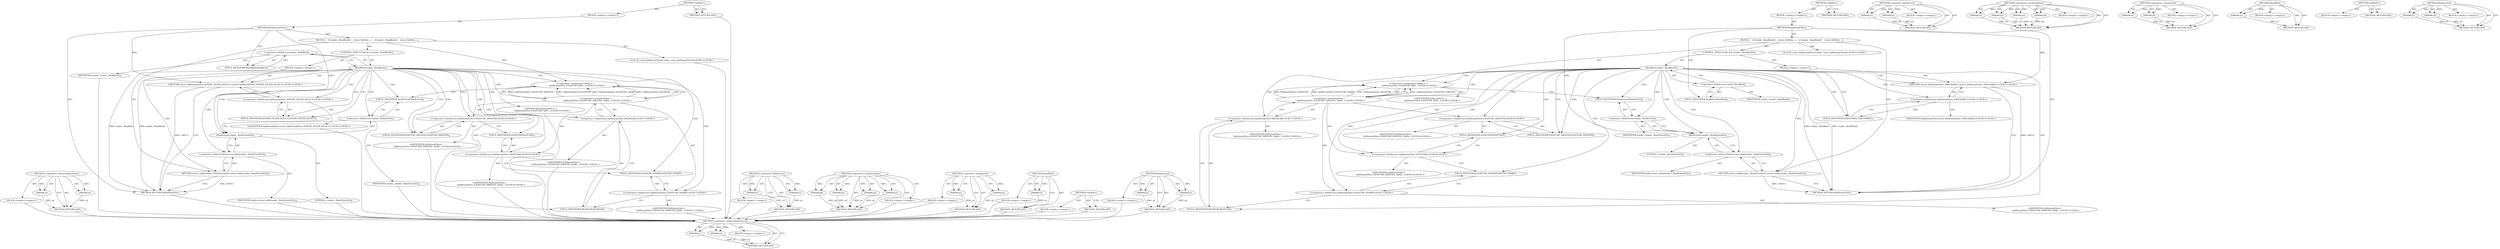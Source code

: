 digraph "ReadLiteral" {
vulnerable_88 [label=<(METHOD,&lt;operator&gt;.indirectIndexAccess)>];
vulnerable_89 [label=<(PARAM,p1)>];
vulnerable_90 [label=<(PARAM,p2)>];
vulnerable_91 [label=<(BLOCK,&lt;empty&gt;,&lt;empty&gt;)>];
vulnerable_92 [label=<(METHOD_RETURN,ANY)>];
vulnerable_6 [label=<(METHOD,&lt;global&gt;)<SUB>1</SUB>>];
vulnerable_7 [label=<(BLOCK,&lt;empty&gt;,&lt;empty&gt;)<SUB>1</SUB>>];
vulnerable_8 [label=<(METHOD,ReadInterpFilter)<SUB>1</SUB>>];
vulnerable_9 [label=<(BLOCK,{
   if (reader_.ReadBool())
    return Vp9Inte...,{
   if (reader_.ReadBool())
    return Vp9Inte...)<SUB>1</SUB>>];
vulnerable_10 [label=<(CONTROL_STRUCTURE,IF,if (reader_.ReadBool()))<SUB>2</SUB>>];
vulnerable_11 [label=<(ReadBool,reader_.ReadBool())<SUB>2</SUB>>];
vulnerable_12 [label=<(&lt;operator&gt;.fieldAccess,reader_.ReadBool)<SUB>2</SUB>>];
vulnerable_13 [label=<(IDENTIFIER,reader_,reader_.ReadBool())<SUB>2</SUB>>];
vulnerable_14 [label=<(FIELD_IDENTIFIER,ReadBool,ReadBool)<SUB>2</SUB>>];
vulnerable_15 [label=<(BLOCK,&lt;empty&gt;,&lt;empty&gt;)<SUB>3</SUB>>];
vulnerable_16 [label="<(RETURN,return Vp9InterpFilter::SWICHABLE;,return Vp9InterpFilter::SWICHABLE;)<SUB>3</SUB>>"];
vulnerable_17 [label="<(&lt;operator&gt;.fieldAccess,Vp9InterpFilter::SWICHABLE)<SUB>3</SUB>>"];
vulnerable_18 [label="<(IDENTIFIER,Vp9InterpFilter,return Vp9InterpFilter::SWICHABLE;)<SUB>3</SUB>>"];
vulnerable_19 [label=<(FIELD_IDENTIFIER,SWICHABLE,SWICHABLE)<SUB>3</SUB>>];
vulnerable_20 [label="<(LOCAL,const Vp9InterpFilter[] table: const Vp9InterpFilter[])<SUB>5</SUB>>"];
vulnerable_21 [label="<(&lt;operator&gt;.assignment,table[] = {
      Vp9InterpFilter::EIGHTTAP_SMO...)<SUB>5</SUB>>"];
vulnerable_22 [label="<(IDENTIFIER,table,table[] = {
      Vp9InterpFilter::EIGHTTAP_SMO...)<SUB>5</SUB>>"];
vulnerable_23 [label="<(&lt;operator&gt;.arrayInitializer,{
      Vp9InterpFilter::EIGHTTAP_SMOOTH, Vp9In...)<SUB>5</SUB>>"];
vulnerable_24 [label="<(&lt;operator&gt;.fieldAccess,Vp9InterpFilter::EIGHTTAP_SMOOTH)<SUB>6</SUB>>"];
vulnerable_25 [label="<(IDENTIFIER,Vp9InterpFilter,{
      Vp9InterpFilter::EIGHTTAP_SMOOTH, Vp9In...)<SUB>6</SUB>>"];
vulnerable_26 [label=<(FIELD_IDENTIFIER,EIGHTTAP_SMOOTH,EIGHTTAP_SMOOTH)<SUB>6</SUB>>];
vulnerable_27 [label="<(&lt;operator&gt;.fieldAccess,Vp9InterpFilter::EIGHTTAP)<SUB>6</SUB>>"];
vulnerable_28 [label="<(IDENTIFIER,Vp9InterpFilter,{
      Vp9InterpFilter::EIGHTTAP_SMOOTH, Vp9In...)<SUB>6</SUB>>"];
vulnerable_29 [label=<(FIELD_IDENTIFIER,EIGHTTAP,EIGHTTAP)<SUB>6</SUB>>];
vulnerable_30 [label="<(&lt;operator&gt;.fieldAccess,Vp9InterpFilter::EIGHTTAP_SHARP)<SUB>7</SUB>>"];
vulnerable_31 [label="<(IDENTIFIER,Vp9InterpFilter,{
      Vp9InterpFilter::EIGHTTAP_SMOOTH, Vp9In...)<SUB>7</SUB>>"];
vulnerable_32 [label=<(FIELD_IDENTIFIER,EIGHTTAP_SHARP,EIGHTTAP_SHARP)<SUB>7</SUB>>];
vulnerable_33 [label="<(&lt;operator&gt;.fieldAccess,Vp9InterpFilter::BILINEAR)<SUB>7</SUB>>"];
vulnerable_34 [label="<(IDENTIFIER,Vp9InterpFilter,{
      Vp9InterpFilter::EIGHTTAP_SMOOTH, Vp9In...)<SUB>7</SUB>>"];
vulnerable_35 [label=<(FIELD_IDENTIFIER,BILINEAR,BILINEAR)<SUB>7</SUB>>];
vulnerable_36 [label=<(RETURN,return table[reader_.ReadLiteral(2)];,return table[reader_.ReadLiteral(2)];)<SUB>9</SUB>>];
vulnerable_37 [label=<(&lt;operator&gt;.indirectIndexAccess,table[reader_.ReadLiteral(2)])<SUB>9</SUB>>];
vulnerable_38 [label=<(IDENTIFIER,table,return table[reader_.ReadLiteral(2)];)<SUB>9</SUB>>];
vulnerable_39 [label=<(ReadLiteral,reader_.ReadLiteral(2))<SUB>9</SUB>>];
vulnerable_40 [label=<(&lt;operator&gt;.fieldAccess,reader_.ReadLiteral)<SUB>9</SUB>>];
vulnerable_41 [label=<(IDENTIFIER,reader_,reader_.ReadLiteral(2))<SUB>9</SUB>>];
vulnerable_42 [label=<(FIELD_IDENTIFIER,ReadLiteral,ReadLiteral)<SUB>9</SUB>>];
vulnerable_43 [label=<(LITERAL,2,reader_.ReadLiteral(2))<SUB>9</SUB>>];
vulnerable_44 [label=<(METHOD_RETURN,Vp9InterpFilter)<SUB>1</SUB>>];
vulnerable_46 [label=<(METHOD_RETURN,ANY)<SUB>1</SUB>>];
vulnerable_71 [label=<(METHOD,&lt;operator&gt;.fieldAccess)>];
vulnerable_72 [label=<(PARAM,p1)>];
vulnerable_73 [label=<(PARAM,p2)>];
vulnerable_74 [label=<(BLOCK,&lt;empty&gt;,&lt;empty&gt;)>];
vulnerable_75 [label=<(METHOD_RETURN,ANY)>];
vulnerable_81 [label=<(METHOD,&lt;operator&gt;.arrayInitializer)>];
vulnerable_82 [label=<(PARAM,p1)>];
vulnerable_83 [label=<(PARAM,p2)>];
vulnerable_84 [label=<(PARAM,p3)>];
vulnerable_85 [label=<(PARAM,p4)>];
vulnerable_86 [label=<(BLOCK,&lt;empty&gt;,&lt;empty&gt;)>];
vulnerable_87 [label=<(METHOD_RETURN,ANY)>];
vulnerable_76 [label=<(METHOD,&lt;operator&gt;.assignment)>];
vulnerable_77 [label=<(PARAM,p1)>];
vulnerable_78 [label=<(PARAM,p2)>];
vulnerable_79 [label=<(BLOCK,&lt;empty&gt;,&lt;empty&gt;)>];
vulnerable_80 [label=<(METHOD_RETURN,ANY)>];
vulnerable_67 [label=<(METHOD,ReadBool)>];
vulnerable_68 [label=<(PARAM,p1)>];
vulnerable_69 [label=<(BLOCK,&lt;empty&gt;,&lt;empty&gt;)>];
vulnerable_70 [label=<(METHOD_RETURN,ANY)>];
vulnerable_61 [label=<(METHOD,&lt;global&gt;)<SUB>1</SUB>>];
vulnerable_62 [label=<(BLOCK,&lt;empty&gt;,&lt;empty&gt;)>];
vulnerable_63 [label=<(METHOD_RETURN,ANY)>];
vulnerable_93 [label=<(METHOD,ReadLiteral)>];
vulnerable_94 [label=<(PARAM,p1)>];
vulnerable_95 [label=<(PARAM,p2)>];
vulnerable_96 [label=<(BLOCK,&lt;empty&gt;,&lt;empty&gt;)>];
vulnerable_97 [label=<(METHOD_RETURN,ANY)>];
fixed_88 [label=<(METHOD,&lt;operator&gt;.indirectIndexAccess)>];
fixed_89 [label=<(PARAM,p1)>];
fixed_90 [label=<(PARAM,p2)>];
fixed_91 [label=<(BLOCK,&lt;empty&gt;,&lt;empty&gt;)>];
fixed_92 [label=<(METHOD_RETURN,ANY)>];
fixed_6 [label=<(METHOD,&lt;global&gt;)<SUB>1</SUB>>];
fixed_7 [label=<(BLOCK,&lt;empty&gt;,&lt;empty&gt;)<SUB>1</SUB>>];
fixed_8 [label=<(METHOD,ReadInterpFilter)<SUB>1</SUB>>];
fixed_9 [label=<(BLOCK,{
   if (reader_.ReadBool())
    return Vp9Inte...,{
   if (reader_.ReadBool())
    return Vp9Inte...)<SUB>1</SUB>>];
fixed_10 [label=<(CONTROL_STRUCTURE,IF,if (reader_.ReadBool()))<SUB>2</SUB>>];
fixed_11 [label=<(ReadBool,reader_.ReadBool())<SUB>2</SUB>>];
fixed_12 [label=<(&lt;operator&gt;.fieldAccess,reader_.ReadBool)<SUB>2</SUB>>];
fixed_13 [label=<(IDENTIFIER,reader_,reader_.ReadBool())<SUB>2</SUB>>];
fixed_14 [label=<(FIELD_IDENTIFIER,ReadBool,ReadBool)<SUB>2</SUB>>];
fixed_15 [label=<(BLOCK,&lt;empty&gt;,&lt;empty&gt;)<SUB>3</SUB>>];
fixed_16 [label="<(RETURN,return Vp9InterpFilter::INTERP_FILTER_SELECT;,return Vp9InterpFilter::INTERP_FILTER_SELECT;)<SUB>3</SUB>>"];
fixed_17 [label="<(&lt;operator&gt;.fieldAccess,Vp9InterpFilter::INTERP_FILTER_SELECT)<SUB>3</SUB>>"];
fixed_18 [label="<(IDENTIFIER,Vp9InterpFilter,return Vp9InterpFilter::INTERP_FILTER_SELECT;)<SUB>3</SUB>>"];
fixed_19 [label=<(FIELD_IDENTIFIER,INTERP_FILTER_SELECT,INTERP_FILTER_SELECT)<SUB>3</SUB>>];
fixed_20 [label="<(LOCAL,const Vp9InterpFilter[] table: const Vp9InterpFilter[])<SUB>5</SUB>>"];
fixed_21 [label="<(&lt;operator&gt;.assignment,table[] = {
      Vp9InterpFilter::EIGHTTAP_SMO...)<SUB>5</SUB>>"];
fixed_22 [label="<(IDENTIFIER,table,table[] = {
      Vp9InterpFilter::EIGHTTAP_SMO...)<SUB>5</SUB>>"];
fixed_23 [label="<(&lt;operator&gt;.arrayInitializer,{
      Vp9InterpFilter::EIGHTTAP_SMOOTH, Vp9In...)<SUB>5</SUB>>"];
fixed_24 [label="<(&lt;operator&gt;.fieldAccess,Vp9InterpFilter::EIGHTTAP_SMOOTH)<SUB>6</SUB>>"];
fixed_25 [label="<(IDENTIFIER,Vp9InterpFilter,{
      Vp9InterpFilter::EIGHTTAP_SMOOTH, Vp9In...)<SUB>6</SUB>>"];
fixed_26 [label=<(FIELD_IDENTIFIER,EIGHTTAP_SMOOTH,EIGHTTAP_SMOOTH)<SUB>6</SUB>>];
fixed_27 [label="<(&lt;operator&gt;.fieldAccess,Vp9InterpFilter::EIGHTTAP)<SUB>6</SUB>>"];
fixed_28 [label="<(IDENTIFIER,Vp9InterpFilter,{
      Vp9InterpFilter::EIGHTTAP_SMOOTH, Vp9In...)<SUB>6</SUB>>"];
fixed_29 [label=<(FIELD_IDENTIFIER,EIGHTTAP,EIGHTTAP)<SUB>6</SUB>>];
fixed_30 [label="<(&lt;operator&gt;.fieldAccess,Vp9InterpFilter::EIGHTTAP_SHARP)<SUB>7</SUB>>"];
fixed_31 [label="<(IDENTIFIER,Vp9InterpFilter,{
      Vp9InterpFilter::EIGHTTAP_SMOOTH, Vp9In...)<SUB>7</SUB>>"];
fixed_32 [label=<(FIELD_IDENTIFIER,EIGHTTAP_SHARP,EIGHTTAP_SHARP)<SUB>7</SUB>>];
fixed_33 [label="<(&lt;operator&gt;.fieldAccess,Vp9InterpFilter::BILINEAR)<SUB>7</SUB>>"];
fixed_34 [label="<(IDENTIFIER,Vp9InterpFilter,{
      Vp9InterpFilter::EIGHTTAP_SMOOTH, Vp9In...)<SUB>7</SUB>>"];
fixed_35 [label=<(FIELD_IDENTIFIER,BILINEAR,BILINEAR)<SUB>7</SUB>>];
fixed_36 [label=<(RETURN,return table[reader_.ReadLiteral(2)];,return table[reader_.ReadLiteral(2)];)<SUB>9</SUB>>];
fixed_37 [label=<(&lt;operator&gt;.indirectIndexAccess,table[reader_.ReadLiteral(2)])<SUB>9</SUB>>];
fixed_38 [label=<(IDENTIFIER,table,return table[reader_.ReadLiteral(2)];)<SUB>9</SUB>>];
fixed_39 [label=<(ReadLiteral,reader_.ReadLiteral(2))<SUB>9</SUB>>];
fixed_40 [label=<(&lt;operator&gt;.fieldAccess,reader_.ReadLiteral)<SUB>9</SUB>>];
fixed_41 [label=<(IDENTIFIER,reader_,reader_.ReadLiteral(2))<SUB>9</SUB>>];
fixed_42 [label=<(FIELD_IDENTIFIER,ReadLiteral,ReadLiteral)<SUB>9</SUB>>];
fixed_43 [label=<(LITERAL,2,reader_.ReadLiteral(2))<SUB>9</SUB>>];
fixed_44 [label=<(METHOD_RETURN,Vp9InterpFilter)<SUB>1</SUB>>];
fixed_46 [label=<(METHOD_RETURN,ANY)<SUB>1</SUB>>];
fixed_71 [label=<(METHOD,&lt;operator&gt;.fieldAccess)>];
fixed_72 [label=<(PARAM,p1)>];
fixed_73 [label=<(PARAM,p2)>];
fixed_74 [label=<(BLOCK,&lt;empty&gt;,&lt;empty&gt;)>];
fixed_75 [label=<(METHOD_RETURN,ANY)>];
fixed_81 [label=<(METHOD,&lt;operator&gt;.arrayInitializer)>];
fixed_82 [label=<(PARAM,p1)>];
fixed_83 [label=<(PARAM,p2)>];
fixed_84 [label=<(PARAM,p3)>];
fixed_85 [label=<(PARAM,p4)>];
fixed_86 [label=<(BLOCK,&lt;empty&gt;,&lt;empty&gt;)>];
fixed_87 [label=<(METHOD_RETURN,ANY)>];
fixed_76 [label=<(METHOD,&lt;operator&gt;.assignment)>];
fixed_77 [label=<(PARAM,p1)>];
fixed_78 [label=<(PARAM,p2)>];
fixed_79 [label=<(BLOCK,&lt;empty&gt;,&lt;empty&gt;)>];
fixed_80 [label=<(METHOD_RETURN,ANY)>];
fixed_67 [label=<(METHOD,ReadBool)>];
fixed_68 [label=<(PARAM,p1)>];
fixed_69 [label=<(BLOCK,&lt;empty&gt;,&lt;empty&gt;)>];
fixed_70 [label=<(METHOD_RETURN,ANY)>];
fixed_61 [label=<(METHOD,&lt;global&gt;)<SUB>1</SUB>>];
fixed_62 [label=<(BLOCK,&lt;empty&gt;,&lt;empty&gt;)>];
fixed_63 [label=<(METHOD_RETURN,ANY)>];
fixed_93 [label=<(METHOD,ReadLiteral)>];
fixed_94 [label=<(PARAM,p1)>];
fixed_95 [label=<(PARAM,p2)>];
fixed_96 [label=<(BLOCK,&lt;empty&gt;,&lt;empty&gt;)>];
fixed_97 [label=<(METHOD_RETURN,ANY)>];
vulnerable_88 -> vulnerable_89  [key=0, label="AST: "];
vulnerable_88 -> vulnerable_89  [key=1, label="DDG: "];
vulnerable_88 -> vulnerable_91  [key=0, label="AST: "];
vulnerable_88 -> vulnerable_90  [key=0, label="AST: "];
vulnerable_88 -> vulnerable_90  [key=1, label="DDG: "];
vulnerable_88 -> vulnerable_92  [key=0, label="AST: "];
vulnerable_88 -> vulnerable_92  [key=1, label="CFG: "];
vulnerable_89 -> vulnerable_92  [key=0, label="DDG: p1"];
vulnerable_90 -> vulnerable_92  [key=0, label="DDG: p2"];
vulnerable_6 -> vulnerable_7  [key=0, label="AST: "];
vulnerable_6 -> vulnerable_46  [key=0, label="AST: "];
vulnerable_6 -> vulnerable_46  [key=1, label="CFG: "];
vulnerable_7 -> vulnerable_8  [key=0, label="AST: "];
vulnerable_8 -> vulnerable_9  [key=0, label="AST: "];
vulnerable_8 -> vulnerable_44  [key=0, label="AST: "];
vulnerable_8 -> vulnerable_14  [key=0, label="CFG: "];
vulnerable_8 -> vulnerable_16  [key=0, label="DDG: "];
vulnerable_8 -> vulnerable_39  [key=0, label="DDG: "];
vulnerable_9 -> vulnerable_10  [key=0, label="AST: "];
vulnerable_9 -> vulnerable_20  [key=0, label="AST: "];
vulnerable_9 -> vulnerable_21  [key=0, label="AST: "];
vulnerable_9 -> vulnerable_36  [key=0, label="AST: "];
vulnerable_10 -> vulnerable_11  [key=0, label="AST: "];
vulnerable_10 -> vulnerable_15  [key=0, label="AST: "];
vulnerable_11 -> vulnerable_12  [key=0, label="AST: "];
vulnerable_11 -> vulnerable_19  [key=0, label="CFG: "];
vulnerable_11 -> vulnerable_19  [key=1, label="CDG: "];
vulnerable_11 -> vulnerable_26  [key=0, label="CFG: "];
vulnerable_11 -> vulnerable_26  [key=1, label="CDG: "];
vulnerable_11 -> vulnerable_44  [key=0, label="DDG: reader_.ReadBool"];
vulnerable_11 -> vulnerable_44  [key=1, label="DDG: reader_.ReadBool()"];
vulnerable_11 -> vulnerable_24  [key=0, label="CDG: "];
vulnerable_11 -> vulnerable_16  [key=0, label="CDG: "];
vulnerable_11 -> vulnerable_17  [key=0, label="CDG: "];
vulnerable_11 -> vulnerable_30  [key=0, label="CDG: "];
vulnerable_11 -> vulnerable_21  [key=0, label="CDG: "];
vulnerable_11 -> vulnerable_32  [key=0, label="CDG: "];
vulnerable_11 -> vulnerable_33  [key=0, label="CDG: "];
vulnerable_11 -> vulnerable_42  [key=0, label="CDG: "];
vulnerable_11 -> vulnerable_23  [key=0, label="CDG: "];
vulnerable_11 -> vulnerable_36  [key=0, label="CDG: "];
vulnerable_11 -> vulnerable_37  [key=0, label="CDG: "];
vulnerable_11 -> vulnerable_27  [key=0, label="CDG: "];
vulnerable_11 -> vulnerable_40  [key=0, label="CDG: "];
vulnerable_11 -> vulnerable_29  [key=0, label="CDG: "];
vulnerable_11 -> vulnerable_35  [key=0, label="CDG: "];
vulnerable_11 -> vulnerable_39  [key=0, label="CDG: "];
vulnerable_12 -> vulnerable_13  [key=0, label="AST: "];
vulnerable_12 -> vulnerable_14  [key=0, label="AST: "];
vulnerable_12 -> vulnerable_11  [key=0, label="CFG: "];
vulnerable_14 -> vulnerable_12  [key=0, label="CFG: "];
vulnerable_15 -> vulnerable_16  [key=0, label="AST: "];
vulnerable_16 -> vulnerable_17  [key=0, label="AST: "];
vulnerable_16 -> vulnerable_44  [key=0, label="CFG: "];
vulnerable_16 -> vulnerable_44  [key=1, label="DDG: &lt;RET&gt;"];
vulnerable_17 -> vulnerable_18  [key=0, label="AST: "];
vulnerable_17 -> vulnerable_19  [key=0, label="AST: "];
vulnerable_17 -> vulnerable_16  [key=0, label="CFG: "];
vulnerable_19 -> vulnerable_17  [key=0, label="CFG: "];
vulnerable_21 -> vulnerable_22  [key=0, label="AST: "];
vulnerable_21 -> vulnerable_23  [key=0, label="AST: "];
vulnerable_21 -> vulnerable_42  [key=0, label="CFG: "];
vulnerable_23 -> vulnerable_24  [key=0, label="AST: "];
vulnerable_23 -> vulnerable_27  [key=0, label="AST: "];
vulnerable_23 -> vulnerable_30  [key=0, label="AST: "];
vulnerable_23 -> vulnerable_33  [key=0, label="AST: "];
vulnerable_23 -> vulnerable_21  [key=0, label="CFG: "];
vulnerable_23 -> vulnerable_21  [key=1, label="DDG: Vp9InterpFilter::EIGHTTAP_SMOOTH"];
vulnerable_23 -> vulnerable_21  [key=2, label="DDG: Vp9InterpFilter::EIGHTTAP"];
vulnerable_23 -> vulnerable_21  [key=3, label="DDG: Vp9InterpFilter::EIGHTTAP_SHARP"];
vulnerable_23 -> vulnerable_21  [key=4, label="DDG: Vp9InterpFilter::BILINEAR"];
vulnerable_24 -> vulnerable_25  [key=0, label="AST: "];
vulnerable_24 -> vulnerable_26  [key=0, label="AST: "];
vulnerable_24 -> vulnerable_29  [key=0, label="CFG: "];
vulnerable_26 -> vulnerable_24  [key=0, label="CFG: "];
vulnerable_27 -> vulnerable_28  [key=0, label="AST: "];
vulnerable_27 -> vulnerable_29  [key=0, label="AST: "];
vulnerable_27 -> vulnerable_32  [key=0, label="CFG: "];
vulnerable_29 -> vulnerable_27  [key=0, label="CFG: "];
vulnerable_30 -> vulnerable_31  [key=0, label="AST: "];
vulnerable_30 -> vulnerable_32  [key=0, label="AST: "];
vulnerable_30 -> vulnerable_35  [key=0, label="CFG: "];
vulnerable_32 -> vulnerable_30  [key=0, label="CFG: "];
vulnerable_33 -> vulnerable_34  [key=0, label="AST: "];
vulnerable_33 -> vulnerable_35  [key=0, label="AST: "];
vulnerable_33 -> vulnerable_23  [key=0, label="CFG: "];
vulnerable_35 -> vulnerable_33  [key=0, label="CFG: "];
vulnerable_36 -> vulnerable_37  [key=0, label="AST: "];
vulnerable_36 -> vulnerable_44  [key=0, label="CFG: "];
vulnerable_36 -> vulnerable_44  [key=1, label="DDG: &lt;RET&gt;"];
vulnerable_37 -> vulnerable_38  [key=0, label="AST: "];
vulnerable_37 -> vulnerable_39  [key=0, label="AST: "];
vulnerable_37 -> vulnerable_36  [key=0, label="CFG: "];
vulnerable_39 -> vulnerable_40  [key=0, label="AST: "];
vulnerable_39 -> vulnerable_43  [key=0, label="AST: "];
vulnerable_39 -> vulnerable_37  [key=0, label="CFG: "];
vulnerable_40 -> vulnerable_41  [key=0, label="AST: "];
vulnerable_40 -> vulnerable_42  [key=0, label="AST: "];
vulnerable_40 -> vulnerable_39  [key=0, label="CFG: "];
vulnerable_42 -> vulnerable_40  [key=0, label="CFG: "];
vulnerable_71 -> vulnerable_72  [key=0, label="AST: "];
vulnerable_71 -> vulnerable_72  [key=1, label="DDG: "];
vulnerable_71 -> vulnerable_74  [key=0, label="AST: "];
vulnerable_71 -> vulnerable_73  [key=0, label="AST: "];
vulnerable_71 -> vulnerable_73  [key=1, label="DDG: "];
vulnerable_71 -> vulnerable_75  [key=0, label="AST: "];
vulnerable_71 -> vulnerable_75  [key=1, label="CFG: "];
vulnerable_72 -> vulnerable_75  [key=0, label="DDG: p1"];
vulnerable_73 -> vulnerable_75  [key=0, label="DDG: p2"];
vulnerable_81 -> vulnerable_82  [key=0, label="AST: "];
vulnerable_81 -> vulnerable_82  [key=1, label="DDG: "];
vulnerable_81 -> vulnerable_86  [key=0, label="AST: "];
vulnerable_81 -> vulnerable_83  [key=0, label="AST: "];
vulnerable_81 -> vulnerable_83  [key=1, label="DDG: "];
vulnerable_81 -> vulnerable_87  [key=0, label="AST: "];
vulnerable_81 -> vulnerable_87  [key=1, label="CFG: "];
vulnerable_81 -> vulnerable_84  [key=0, label="AST: "];
vulnerable_81 -> vulnerable_84  [key=1, label="DDG: "];
vulnerable_81 -> vulnerable_85  [key=0, label="AST: "];
vulnerable_81 -> vulnerable_85  [key=1, label="DDG: "];
vulnerable_82 -> vulnerable_87  [key=0, label="DDG: p1"];
vulnerable_83 -> vulnerable_87  [key=0, label="DDG: p2"];
vulnerable_84 -> vulnerable_87  [key=0, label="DDG: p3"];
vulnerable_85 -> vulnerable_87  [key=0, label="DDG: p4"];
vulnerable_76 -> vulnerable_77  [key=0, label="AST: "];
vulnerable_76 -> vulnerable_77  [key=1, label="DDG: "];
vulnerable_76 -> vulnerable_79  [key=0, label="AST: "];
vulnerable_76 -> vulnerable_78  [key=0, label="AST: "];
vulnerable_76 -> vulnerable_78  [key=1, label="DDG: "];
vulnerable_76 -> vulnerable_80  [key=0, label="AST: "];
vulnerable_76 -> vulnerable_80  [key=1, label="CFG: "];
vulnerable_77 -> vulnerable_80  [key=0, label="DDG: p1"];
vulnerable_78 -> vulnerable_80  [key=0, label="DDG: p2"];
vulnerable_67 -> vulnerable_68  [key=0, label="AST: "];
vulnerable_67 -> vulnerable_68  [key=1, label="DDG: "];
vulnerable_67 -> vulnerable_69  [key=0, label="AST: "];
vulnerable_67 -> vulnerable_70  [key=0, label="AST: "];
vulnerable_67 -> vulnerable_70  [key=1, label="CFG: "];
vulnerable_68 -> vulnerable_70  [key=0, label="DDG: p1"];
vulnerable_61 -> vulnerable_62  [key=0, label="AST: "];
vulnerable_61 -> vulnerable_63  [key=0, label="AST: "];
vulnerable_61 -> vulnerable_63  [key=1, label="CFG: "];
vulnerable_93 -> vulnerable_94  [key=0, label="AST: "];
vulnerable_93 -> vulnerable_94  [key=1, label="DDG: "];
vulnerable_93 -> vulnerable_96  [key=0, label="AST: "];
vulnerable_93 -> vulnerable_95  [key=0, label="AST: "];
vulnerable_93 -> vulnerable_95  [key=1, label="DDG: "];
vulnerable_93 -> vulnerable_97  [key=0, label="AST: "];
vulnerable_93 -> vulnerable_97  [key=1, label="CFG: "];
vulnerable_94 -> vulnerable_97  [key=0, label="DDG: p1"];
vulnerable_95 -> vulnerable_97  [key=0, label="DDG: p2"];
fixed_88 -> fixed_89  [key=0, label="AST: "];
fixed_88 -> fixed_89  [key=1, label="DDG: "];
fixed_88 -> fixed_91  [key=0, label="AST: "];
fixed_88 -> fixed_90  [key=0, label="AST: "];
fixed_88 -> fixed_90  [key=1, label="DDG: "];
fixed_88 -> fixed_92  [key=0, label="AST: "];
fixed_88 -> fixed_92  [key=1, label="CFG: "];
fixed_89 -> fixed_92  [key=0, label="DDG: p1"];
fixed_90 -> fixed_92  [key=0, label="DDG: p2"];
fixed_91 -> vulnerable_88  [key=0];
fixed_92 -> vulnerable_88  [key=0];
fixed_6 -> fixed_7  [key=0, label="AST: "];
fixed_6 -> fixed_46  [key=0, label="AST: "];
fixed_6 -> fixed_46  [key=1, label="CFG: "];
fixed_7 -> fixed_8  [key=0, label="AST: "];
fixed_8 -> fixed_9  [key=0, label="AST: "];
fixed_8 -> fixed_44  [key=0, label="AST: "];
fixed_8 -> fixed_14  [key=0, label="CFG: "];
fixed_8 -> fixed_16  [key=0, label="DDG: "];
fixed_8 -> fixed_39  [key=0, label="DDG: "];
fixed_9 -> fixed_10  [key=0, label="AST: "];
fixed_9 -> fixed_20  [key=0, label="AST: "];
fixed_9 -> fixed_21  [key=0, label="AST: "];
fixed_9 -> fixed_36  [key=0, label="AST: "];
fixed_10 -> fixed_11  [key=0, label="AST: "];
fixed_10 -> fixed_15  [key=0, label="AST: "];
fixed_11 -> fixed_12  [key=0, label="AST: "];
fixed_11 -> fixed_19  [key=0, label="CFG: "];
fixed_11 -> fixed_19  [key=1, label="CDG: "];
fixed_11 -> fixed_26  [key=0, label="CFG: "];
fixed_11 -> fixed_26  [key=1, label="CDG: "];
fixed_11 -> fixed_44  [key=0, label="DDG: reader_.ReadBool"];
fixed_11 -> fixed_44  [key=1, label="DDG: reader_.ReadBool()"];
fixed_11 -> fixed_24  [key=0, label="CDG: "];
fixed_11 -> fixed_16  [key=0, label="CDG: "];
fixed_11 -> fixed_17  [key=0, label="CDG: "];
fixed_11 -> fixed_30  [key=0, label="CDG: "];
fixed_11 -> fixed_21  [key=0, label="CDG: "];
fixed_11 -> fixed_32  [key=0, label="CDG: "];
fixed_11 -> fixed_33  [key=0, label="CDG: "];
fixed_11 -> fixed_42  [key=0, label="CDG: "];
fixed_11 -> fixed_23  [key=0, label="CDG: "];
fixed_11 -> fixed_36  [key=0, label="CDG: "];
fixed_11 -> fixed_37  [key=0, label="CDG: "];
fixed_11 -> fixed_27  [key=0, label="CDG: "];
fixed_11 -> fixed_40  [key=0, label="CDG: "];
fixed_11 -> fixed_29  [key=0, label="CDG: "];
fixed_11 -> fixed_35  [key=0, label="CDG: "];
fixed_11 -> fixed_39  [key=0, label="CDG: "];
fixed_12 -> fixed_13  [key=0, label="AST: "];
fixed_12 -> fixed_14  [key=0, label="AST: "];
fixed_12 -> fixed_11  [key=0, label="CFG: "];
fixed_13 -> vulnerable_88  [key=0];
fixed_14 -> fixed_12  [key=0, label="CFG: "];
fixed_15 -> fixed_16  [key=0, label="AST: "];
fixed_16 -> fixed_17  [key=0, label="AST: "];
fixed_16 -> fixed_44  [key=0, label="CFG: "];
fixed_16 -> fixed_44  [key=1, label="DDG: &lt;RET&gt;"];
fixed_17 -> fixed_18  [key=0, label="AST: "];
fixed_17 -> fixed_19  [key=0, label="AST: "];
fixed_17 -> fixed_16  [key=0, label="CFG: "];
fixed_18 -> vulnerable_88  [key=0];
fixed_19 -> fixed_17  [key=0, label="CFG: "];
fixed_20 -> vulnerable_88  [key=0];
fixed_21 -> fixed_22  [key=0, label="AST: "];
fixed_21 -> fixed_23  [key=0, label="AST: "];
fixed_21 -> fixed_42  [key=0, label="CFG: "];
fixed_22 -> vulnerable_88  [key=0];
fixed_23 -> fixed_24  [key=0, label="AST: "];
fixed_23 -> fixed_27  [key=0, label="AST: "];
fixed_23 -> fixed_30  [key=0, label="AST: "];
fixed_23 -> fixed_33  [key=0, label="AST: "];
fixed_23 -> fixed_21  [key=0, label="CFG: "];
fixed_23 -> fixed_21  [key=1, label="DDG: Vp9InterpFilter::EIGHTTAP_SMOOTH"];
fixed_23 -> fixed_21  [key=2, label="DDG: Vp9InterpFilter::EIGHTTAP"];
fixed_23 -> fixed_21  [key=3, label="DDG: Vp9InterpFilter::EIGHTTAP_SHARP"];
fixed_23 -> fixed_21  [key=4, label="DDG: Vp9InterpFilter::BILINEAR"];
fixed_24 -> fixed_25  [key=0, label="AST: "];
fixed_24 -> fixed_26  [key=0, label="AST: "];
fixed_24 -> fixed_29  [key=0, label="CFG: "];
fixed_25 -> vulnerable_88  [key=0];
fixed_26 -> fixed_24  [key=0, label="CFG: "];
fixed_27 -> fixed_28  [key=0, label="AST: "];
fixed_27 -> fixed_29  [key=0, label="AST: "];
fixed_27 -> fixed_32  [key=0, label="CFG: "];
fixed_28 -> vulnerable_88  [key=0];
fixed_29 -> fixed_27  [key=0, label="CFG: "];
fixed_30 -> fixed_31  [key=0, label="AST: "];
fixed_30 -> fixed_32  [key=0, label="AST: "];
fixed_30 -> fixed_35  [key=0, label="CFG: "];
fixed_31 -> vulnerable_88  [key=0];
fixed_32 -> fixed_30  [key=0, label="CFG: "];
fixed_33 -> fixed_34  [key=0, label="AST: "];
fixed_33 -> fixed_35  [key=0, label="AST: "];
fixed_33 -> fixed_23  [key=0, label="CFG: "];
fixed_34 -> vulnerable_88  [key=0];
fixed_35 -> fixed_33  [key=0, label="CFG: "];
fixed_36 -> fixed_37  [key=0, label="AST: "];
fixed_36 -> fixed_44  [key=0, label="CFG: "];
fixed_36 -> fixed_44  [key=1, label="DDG: &lt;RET&gt;"];
fixed_37 -> fixed_38  [key=0, label="AST: "];
fixed_37 -> fixed_39  [key=0, label="AST: "];
fixed_37 -> fixed_36  [key=0, label="CFG: "];
fixed_38 -> vulnerable_88  [key=0];
fixed_39 -> fixed_40  [key=0, label="AST: "];
fixed_39 -> fixed_43  [key=0, label="AST: "];
fixed_39 -> fixed_37  [key=0, label="CFG: "];
fixed_40 -> fixed_41  [key=0, label="AST: "];
fixed_40 -> fixed_42  [key=0, label="AST: "];
fixed_40 -> fixed_39  [key=0, label="CFG: "];
fixed_41 -> vulnerable_88  [key=0];
fixed_42 -> fixed_40  [key=0, label="CFG: "];
fixed_43 -> vulnerable_88  [key=0];
fixed_44 -> vulnerable_88  [key=0];
fixed_46 -> vulnerable_88  [key=0];
fixed_71 -> fixed_72  [key=0, label="AST: "];
fixed_71 -> fixed_72  [key=1, label="DDG: "];
fixed_71 -> fixed_74  [key=0, label="AST: "];
fixed_71 -> fixed_73  [key=0, label="AST: "];
fixed_71 -> fixed_73  [key=1, label="DDG: "];
fixed_71 -> fixed_75  [key=0, label="AST: "];
fixed_71 -> fixed_75  [key=1, label="CFG: "];
fixed_72 -> fixed_75  [key=0, label="DDG: p1"];
fixed_73 -> fixed_75  [key=0, label="DDG: p2"];
fixed_74 -> vulnerable_88  [key=0];
fixed_75 -> vulnerable_88  [key=0];
fixed_81 -> fixed_82  [key=0, label="AST: "];
fixed_81 -> fixed_82  [key=1, label="DDG: "];
fixed_81 -> fixed_86  [key=0, label="AST: "];
fixed_81 -> fixed_83  [key=0, label="AST: "];
fixed_81 -> fixed_83  [key=1, label="DDG: "];
fixed_81 -> fixed_87  [key=0, label="AST: "];
fixed_81 -> fixed_87  [key=1, label="CFG: "];
fixed_81 -> fixed_84  [key=0, label="AST: "];
fixed_81 -> fixed_84  [key=1, label="DDG: "];
fixed_81 -> fixed_85  [key=0, label="AST: "];
fixed_81 -> fixed_85  [key=1, label="DDG: "];
fixed_82 -> fixed_87  [key=0, label="DDG: p1"];
fixed_83 -> fixed_87  [key=0, label="DDG: p2"];
fixed_84 -> fixed_87  [key=0, label="DDG: p3"];
fixed_85 -> fixed_87  [key=0, label="DDG: p4"];
fixed_86 -> vulnerable_88  [key=0];
fixed_87 -> vulnerable_88  [key=0];
fixed_76 -> fixed_77  [key=0, label="AST: "];
fixed_76 -> fixed_77  [key=1, label="DDG: "];
fixed_76 -> fixed_79  [key=0, label="AST: "];
fixed_76 -> fixed_78  [key=0, label="AST: "];
fixed_76 -> fixed_78  [key=1, label="DDG: "];
fixed_76 -> fixed_80  [key=0, label="AST: "];
fixed_76 -> fixed_80  [key=1, label="CFG: "];
fixed_77 -> fixed_80  [key=0, label="DDG: p1"];
fixed_78 -> fixed_80  [key=0, label="DDG: p2"];
fixed_79 -> vulnerable_88  [key=0];
fixed_80 -> vulnerable_88  [key=0];
fixed_67 -> fixed_68  [key=0, label="AST: "];
fixed_67 -> fixed_68  [key=1, label="DDG: "];
fixed_67 -> fixed_69  [key=0, label="AST: "];
fixed_67 -> fixed_70  [key=0, label="AST: "];
fixed_67 -> fixed_70  [key=1, label="CFG: "];
fixed_68 -> fixed_70  [key=0, label="DDG: p1"];
fixed_69 -> vulnerable_88  [key=0];
fixed_70 -> vulnerable_88  [key=0];
fixed_61 -> fixed_62  [key=0, label="AST: "];
fixed_61 -> fixed_63  [key=0, label="AST: "];
fixed_61 -> fixed_63  [key=1, label="CFG: "];
fixed_62 -> vulnerable_88  [key=0];
fixed_63 -> vulnerable_88  [key=0];
fixed_93 -> fixed_94  [key=0, label="AST: "];
fixed_93 -> fixed_94  [key=1, label="DDG: "];
fixed_93 -> fixed_96  [key=0, label="AST: "];
fixed_93 -> fixed_95  [key=0, label="AST: "];
fixed_93 -> fixed_95  [key=1, label="DDG: "];
fixed_93 -> fixed_97  [key=0, label="AST: "];
fixed_93 -> fixed_97  [key=1, label="CFG: "];
fixed_94 -> fixed_97  [key=0, label="DDG: p1"];
fixed_95 -> fixed_97  [key=0, label="DDG: p2"];
fixed_96 -> vulnerable_88  [key=0];
fixed_97 -> vulnerable_88  [key=0];
}
